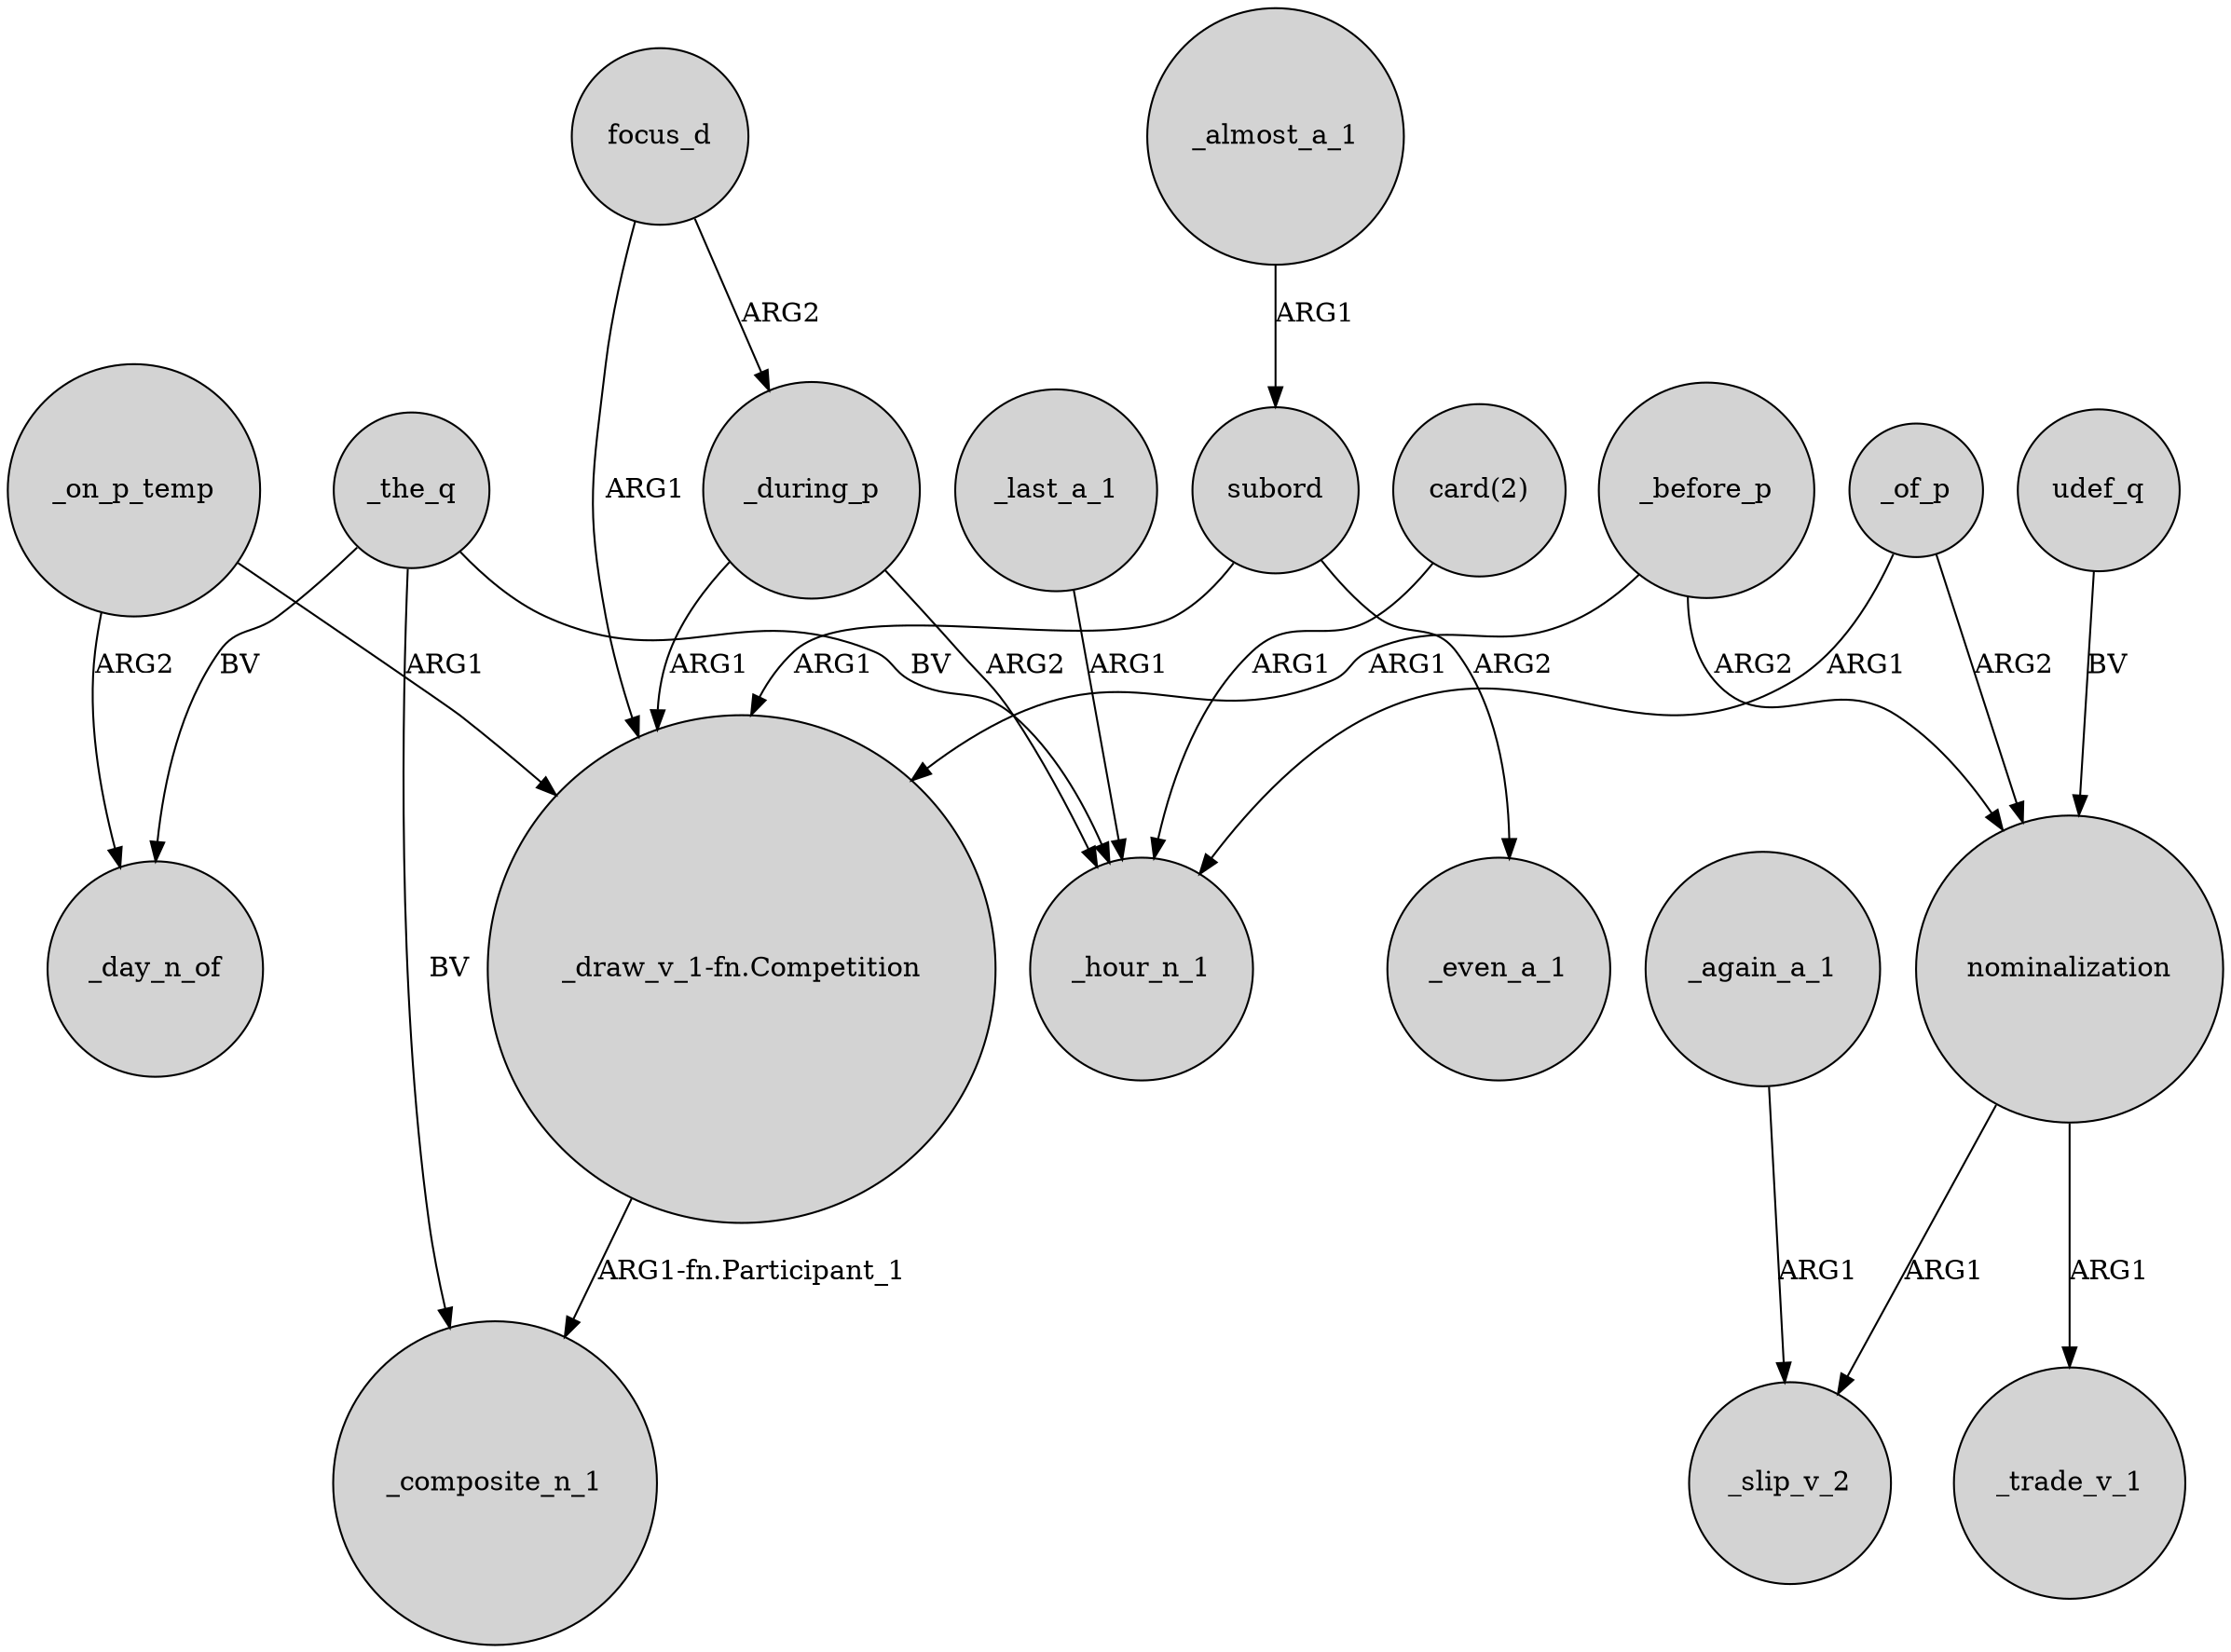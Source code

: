 digraph {
	node [shape=circle style=filled]
	_on_p_temp -> "_draw_v_1-fn.Competition" [label=ARG1]
	_the_q -> _hour_n_1 [label=BV]
	_before_p -> "_draw_v_1-fn.Competition" [label=ARG1]
	_during_p -> "_draw_v_1-fn.Competition" [label=ARG1]
	_before_p -> nominalization [label=ARG2]
	focus_d -> _during_p [label=ARG2]
	"card(2)" -> _hour_n_1 [label=ARG1]
	_of_p -> _hour_n_1 [label=ARG1]
	udef_q -> nominalization [label=BV]
	_almost_a_1 -> subord [label=ARG1]
	nominalization -> _slip_v_2 [label=ARG1]
	subord -> _even_a_1 [label=ARG2]
	_of_p -> nominalization [label=ARG2]
	_the_q -> _composite_n_1 [label=BV]
	_the_q -> _day_n_of [label=BV]
	_last_a_1 -> _hour_n_1 [label=ARG1]
	subord -> "_draw_v_1-fn.Competition" [label=ARG1]
	_during_p -> _hour_n_1 [label=ARG2]
	_again_a_1 -> _slip_v_2 [label=ARG1]
	focus_d -> "_draw_v_1-fn.Competition" [label=ARG1]
	"_draw_v_1-fn.Competition" -> _composite_n_1 [label="ARG1-fn.Participant_1"]
	_on_p_temp -> _day_n_of [label=ARG2]
	nominalization -> _trade_v_1 [label=ARG1]
}
